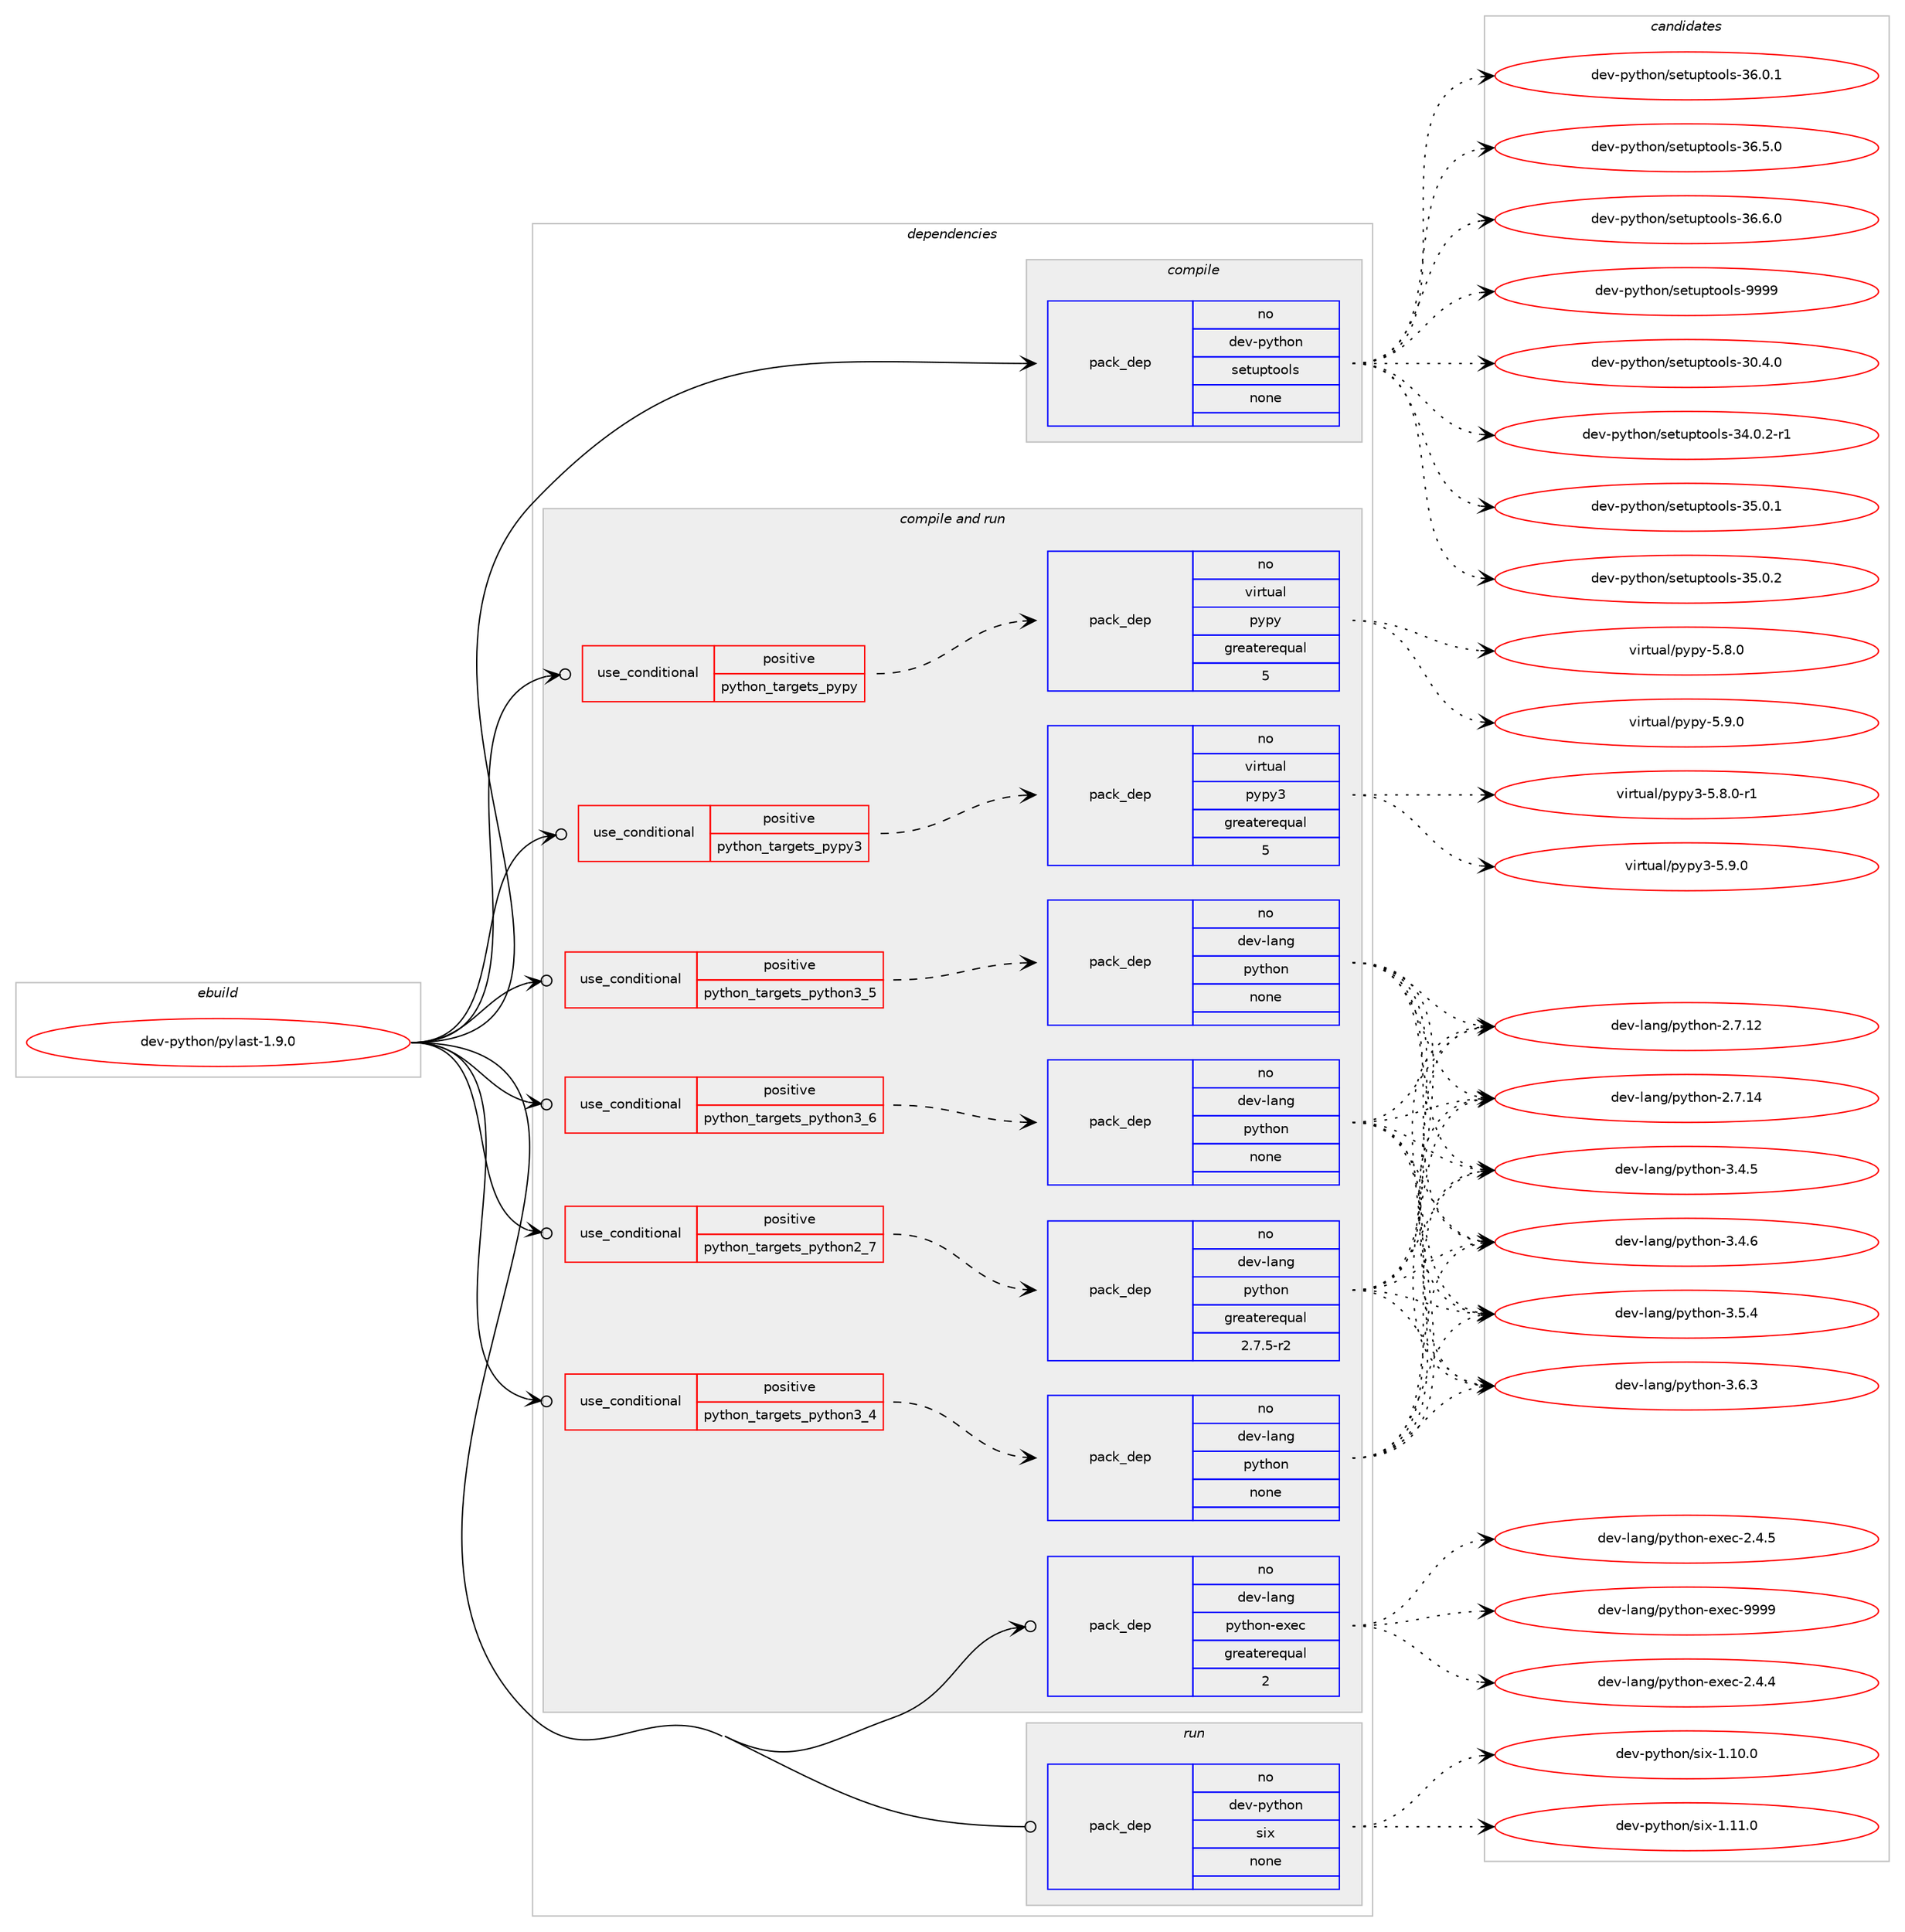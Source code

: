 digraph prolog {

# *************
# Graph options
# *************

newrank=true;
concentrate=true;
compound=true;
graph [rankdir=LR,fontname=Helvetica,fontsize=10,ranksep=1.5];#, ranksep=2.5, nodesep=0.2];
edge  [arrowhead=vee];
node  [fontname=Helvetica,fontsize=10];

# **********
# The ebuild
# **********

subgraph cluster_leftcol {
color=gray;
rank=same;
label=<<i>ebuild</i>>;
id [label="dev-python/pylast-1.9.0", color=red, width=4, href="../dev-python/pylast-1.9.0.svg"];
}

# ****************
# The dependencies
# ****************

subgraph cluster_midcol {
color=gray;
label=<<i>dependencies</i>>;
subgraph cluster_compile {
fillcolor="#eeeeee";
style=filled;
label=<<i>compile</i>>;
subgraph pack134553 {
dependency177143 [label=<<TABLE BORDER="0" CELLBORDER="1" CELLSPACING="0" CELLPADDING="4" WIDTH="220"><TR><TD ROWSPAN="6" CELLPADDING="30">pack_dep</TD></TR><TR><TD WIDTH="110">no</TD></TR><TR><TD>dev-python</TD></TR><TR><TD>setuptools</TD></TR><TR><TD>none</TD></TR><TR><TD></TD></TR></TABLE>>, shape=none, color=blue];
}
id:e -> dependency177143:w [weight=20,style="solid",arrowhead="vee"];
}
subgraph cluster_compileandrun {
fillcolor="#eeeeee";
style=filled;
label=<<i>compile and run</i>>;
subgraph cond38672 {
dependency177144 [label=<<TABLE BORDER="0" CELLBORDER="1" CELLSPACING="0" CELLPADDING="4"><TR><TD ROWSPAN="3" CELLPADDING="10">use_conditional</TD></TR><TR><TD>positive</TD></TR><TR><TD>python_targets_pypy</TD></TR></TABLE>>, shape=none, color=red];
subgraph pack134554 {
dependency177145 [label=<<TABLE BORDER="0" CELLBORDER="1" CELLSPACING="0" CELLPADDING="4" WIDTH="220"><TR><TD ROWSPAN="6" CELLPADDING="30">pack_dep</TD></TR><TR><TD WIDTH="110">no</TD></TR><TR><TD>virtual</TD></TR><TR><TD>pypy</TD></TR><TR><TD>greaterequal</TD></TR><TR><TD>5</TD></TR></TABLE>>, shape=none, color=blue];
}
dependency177144:e -> dependency177145:w [weight=20,style="dashed",arrowhead="vee"];
}
id:e -> dependency177144:w [weight=20,style="solid",arrowhead="odotvee"];
subgraph cond38673 {
dependency177146 [label=<<TABLE BORDER="0" CELLBORDER="1" CELLSPACING="0" CELLPADDING="4"><TR><TD ROWSPAN="3" CELLPADDING="10">use_conditional</TD></TR><TR><TD>positive</TD></TR><TR><TD>python_targets_pypy3</TD></TR></TABLE>>, shape=none, color=red];
subgraph pack134555 {
dependency177147 [label=<<TABLE BORDER="0" CELLBORDER="1" CELLSPACING="0" CELLPADDING="4" WIDTH="220"><TR><TD ROWSPAN="6" CELLPADDING="30">pack_dep</TD></TR><TR><TD WIDTH="110">no</TD></TR><TR><TD>virtual</TD></TR><TR><TD>pypy3</TD></TR><TR><TD>greaterequal</TD></TR><TR><TD>5</TD></TR></TABLE>>, shape=none, color=blue];
}
dependency177146:e -> dependency177147:w [weight=20,style="dashed",arrowhead="vee"];
}
id:e -> dependency177146:w [weight=20,style="solid",arrowhead="odotvee"];
subgraph cond38674 {
dependency177148 [label=<<TABLE BORDER="0" CELLBORDER="1" CELLSPACING="0" CELLPADDING="4"><TR><TD ROWSPAN="3" CELLPADDING="10">use_conditional</TD></TR><TR><TD>positive</TD></TR><TR><TD>python_targets_python2_7</TD></TR></TABLE>>, shape=none, color=red];
subgraph pack134556 {
dependency177149 [label=<<TABLE BORDER="0" CELLBORDER="1" CELLSPACING="0" CELLPADDING="4" WIDTH="220"><TR><TD ROWSPAN="6" CELLPADDING="30">pack_dep</TD></TR><TR><TD WIDTH="110">no</TD></TR><TR><TD>dev-lang</TD></TR><TR><TD>python</TD></TR><TR><TD>greaterequal</TD></TR><TR><TD>2.7.5-r2</TD></TR></TABLE>>, shape=none, color=blue];
}
dependency177148:e -> dependency177149:w [weight=20,style="dashed",arrowhead="vee"];
}
id:e -> dependency177148:w [weight=20,style="solid",arrowhead="odotvee"];
subgraph cond38675 {
dependency177150 [label=<<TABLE BORDER="0" CELLBORDER="1" CELLSPACING="0" CELLPADDING="4"><TR><TD ROWSPAN="3" CELLPADDING="10">use_conditional</TD></TR><TR><TD>positive</TD></TR><TR><TD>python_targets_python3_4</TD></TR></TABLE>>, shape=none, color=red];
subgraph pack134557 {
dependency177151 [label=<<TABLE BORDER="0" CELLBORDER="1" CELLSPACING="0" CELLPADDING="4" WIDTH="220"><TR><TD ROWSPAN="6" CELLPADDING="30">pack_dep</TD></TR><TR><TD WIDTH="110">no</TD></TR><TR><TD>dev-lang</TD></TR><TR><TD>python</TD></TR><TR><TD>none</TD></TR><TR><TD></TD></TR></TABLE>>, shape=none, color=blue];
}
dependency177150:e -> dependency177151:w [weight=20,style="dashed",arrowhead="vee"];
}
id:e -> dependency177150:w [weight=20,style="solid",arrowhead="odotvee"];
subgraph cond38676 {
dependency177152 [label=<<TABLE BORDER="0" CELLBORDER="1" CELLSPACING="0" CELLPADDING="4"><TR><TD ROWSPAN="3" CELLPADDING="10">use_conditional</TD></TR><TR><TD>positive</TD></TR><TR><TD>python_targets_python3_5</TD></TR></TABLE>>, shape=none, color=red];
subgraph pack134558 {
dependency177153 [label=<<TABLE BORDER="0" CELLBORDER="1" CELLSPACING="0" CELLPADDING="4" WIDTH="220"><TR><TD ROWSPAN="6" CELLPADDING="30">pack_dep</TD></TR><TR><TD WIDTH="110">no</TD></TR><TR><TD>dev-lang</TD></TR><TR><TD>python</TD></TR><TR><TD>none</TD></TR><TR><TD></TD></TR></TABLE>>, shape=none, color=blue];
}
dependency177152:e -> dependency177153:w [weight=20,style="dashed",arrowhead="vee"];
}
id:e -> dependency177152:w [weight=20,style="solid",arrowhead="odotvee"];
subgraph cond38677 {
dependency177154 [label=<<TABLE BORDER="0" CELLBORDER="1" CELLSPACING="0" CELLPADDING="4"><TR><TD ROWSPAN="3" CELLPADDING="10">use_conditional</TD></TR><TR><TD>positive</TD></TR><TR><TD>python_targets_python3_6</TD></TR></TABLE>>, shape=none, color=red];
subgraph pack134559 {
dependency177155 [label=<<TABLE BORDER="0" CELLBORDER="1" CELLSPACING="0" CELLPADDING="4" WIDTH="220"><TR><TD ROWSPAN="6" CELLPADDING="30">pack_dep</TD></TR><TR><TD WIDTH="110">no</TD></TR><TR><TD>dev-lang</TD></TR><TR><TD>python</TD></TR><TR><TD>none</TD></TR><TR><TD></TD></TR></TABLE>>, shape=none, color=blue];
}
dependency177154:e -> dependency177155:w [weight=20,style="dashed",arrowhead="vee"];
}
id:e -> dependency177154:w [weight=20,style="solid",arrowhead="odotvee"];
subgraph pack134560 {
dependency177156 [label=<<TABLE BORDER="0" CELLBORDER="1" CELLSPACING="0" CELLPADDING="4" WIDTH="220"><TR><TD ROWSPAN="6" CELLPADDING="30">pack_dep</TD></TR><TR><TD WIDTH="110">no</TD></TR><TR><TD>dev-lang</TD></TR><TR><TD>python-exec</TD></TR><TR><TD>greaterequal</TD></TR><TR><TD>2</TD></TR></TABLE>>, shape=none, color=blue];
}
id:e -> dependency177156:w [weight=20,style="solid",arrowhead="odotvee"];
}
subgraph cluster_run {
fillcolor="#eeeeee";
style=filled;
label=<<i>run</i>>;
subgraph pack134561 {
dependency177157 [label=<<TABLE BORDER="0" CELLBORDER="1" CELLSPACING="0" CELLPADDING="4" WIDTH="220"><TR><TD ROWSPAN="6" CELLPADDING="30">pack_dep</TD></TR><TR><TD WIDTH="110">no</TD></TR><TR><TD>dev-python</TD></TR><TR><TD>six</TD></TR><TR><TD>none</TD></TR><TR><TD></TD></TR></TABLE>>, shape=none, color=blue];
}
id:e -> dependency177157:w [weight=20,style="solid",arrowhead="odot"];
}
}

# **************
# The candidates
# **************

subgraph cluster_choices {
rank=same;
color=gray;
label=<<i>candidates</i>>;

subgraph choice134553 {
color=black;
nodesep=1;
choice100101118451121211161041111104711510111611711211611111110811545514846524648 [label="dev-python/setuptools-30.4.0", color=red, width=4,href="../dev-python/setuptools-30.4.0.svg"];
choice1001011184511212111610411111047115101116117112116111111108115455152464846504511449 [label="dev-python/setuptools-34.0.2-r1", color=red, width=4,href="../dev-python/setuptools-34.0.2-r1.svg"];
choice100101118451121211161041111104711510111611711211611111110811545515346484649 [label="dev-python/setuptools-35.0.1", color=red, width=4,href="../dev-python/setuptools-35.0.1.svg"];
choice100101118451121211161041111104711510111611711211611111110811545515346484650 [label="dev-python/setuptools-35.0.2", color=red, width=4,href="../dev-python/setuptools-35.0.2.svg"];
choice100101118451121211161041111104711510111611711211611111110811545515446484649 [label="dev-python/setuptools-36.0.1", color=red, width=4,href="../dev-python/setuptools-36.0.1.svg"];
choice100101118451121211161041111104711510111611711211611111110811545515446534648 [label="dev-python/setuptools-36.5.0", color=red, width=4,href="../dev-python/setuptools-36.5.0.svg"];
choice100101118451121211161041111104711510111611711211611111110811545515446544648 [label="dev-python/setuptools-36.6.0", color=red, width=4,href="../dev-python/setuptools-36.6.0.svg"];
choice10010111845112121116104111110471151011161171121161111111081154557575757 [label="dev-python/setuptools-9999", color=red, width=4,href="../dev-python/setuptools-9999.svg"];
dependency177143:e -> choice100101118451121211161041111104711510111611711211611111110811545514846524648:w [style=dotted,weight="100"];
dependency177143:e -> choice1001011184511212111610411111047115101116117112116111111108115455152464846504511449:w [style=dotted,weight="100"];
dependency177143:e -> choice100101118451121211161041111104711510111611711211611111110811545515346484649:w [style=dotted,weight="100"];
dependency177143:e -> choice100101118451121211161041111104711510111611711211611111110811545515346484650:w [style=dotted,weight="100"];
dependency177143:e -> choice100101118451121211161041111104711510111611711211611111110811545515446484649:w [style=dotted,weight="100"];
dependency177143:e -> choice100101118451121211161041111104711510111611711211611111110811545515446534648:w [style=dotted,weight="100"];
dependency177143:e -> choice100101118451121211161041111104711510111611711211611111110811545515446544648:w [style=dotted,weight="100"];
dependency177143:e -> choice10010111845112121116104111110471151011161171121161111111081154557575757:w [style=dotted,weight="100"];
}
subgraph choice134554 {
color=black;
nodesep=1;
choice1181051141161179710847112121112121455346564648 [label="virtual/pypy-5.8.0", color=red, width=4,href="../virtual/pypy-5.8.0.svg"];
choice1181051141161179710847112121112121455346574648 [label="virtual/pypy-5.9.0", color=red, width=4,href="../virtual/pypy-5.9.0.svg"];
dependency177145:e -> choice1181051141161179710847112121112121455346564648:w [style=dotted,weight="100"];
dependency177145:e -> choice1181051141161179710847112121112121455346574648:w [style=dotted,weight="100"];
}
subgraph choice134555 {
color=black;
nodesep=1;
choice1181051141161179710847112121112121514553465646484511449 [label="virtual/pypy3-5.8.0-r1", color=red, width=4,href="../virtual/pypy3-5.8.0-r1.svg"];
choice118105114116117971084711212111212151455346574648 [label="virtual/pypy3-5.9.0", color=red, width=4,href="../virtual/pypy3-5.9.0.svg"];
dependency177147:e -> choice1181051141161179710847112121112121514553465646484511449:w [style=dotted,weight="100"];
dependency177147:e -> choice118105114116117971084711212111212151455346574648:w [style=dotted,weight="100"];
}
subgraph choice134556 {
color=black;
nodesep=1;
choice10010111845108971101034711212111610411111045504655464950 [label="dev-lang/python-2.7.12", color=red, width=4,href="../dev-lang/python-2.7.12.svg"];
choice10010111845108971101034711212111610411111045504655464952 [label="dev-lang/python-2.7.14", color=red, width=4,href="../dev-lang/python-2.7.14.svg"];
choice100101118451089711010347112121116104111110455146524653 [label="dev-lang/python-3.4.5", color=red, width=4,href="../dev-lang/python-3.4.5.svg"];
choice100101118451089711010347112121116104111110455146524654 [label="dev-lang/python-3.4.6", color=red, width=4,href="../dev-lang/python-3.4.6.svg"];
choice100101118451089711010347112121116104111110455146534652 [label="dev-lang/python-3.5.4", color=red, width=4,href="../dev-lang/python-3.5.4.svg"];
choice100101118451089711010347112121116104111110455146544651 [label="dev-lang/python-3.6.3", color=red, width=4,href="../dev-lang/python-3.6.3.svg"];
dependency177149:e -> choice10010111845108971101034711212111610411111045504655464950:w [style=dotted,weight="100"];
dependency177149:e -> choice10010111845108971101034711212111610411111045504655464952:w [style=dotted,weight="100"];
dependency177149:e -> choice100101118451089711010347112121116104111110455146524653:w [style=dotted,weight="100"];
dependency177149:e -> choice100101118451089711010347112121116104111110455146524654:w [style=dotted,weight="100"];
dependency177149:e -> choice100101118451089711010347112121116104111110455146534652:w [style=dotted,weight="100"];
dependency177149:e -> choice100101118451089711010347112121116104111110455146544651:w [style=dotted,weight="100"];
}
subgraph choice134557 {
color=black;
nodesep=1;
choice10010111845108971101034711212111610411111045504655464950 [label="dev-lang/python-2.7.12", color=red, width=4,href="../dev-lang/python-2.7.12.svg"];
choice10010111845108971101034711212111610411111045504655464952 [label="dev-lang/python-2.7.14", color=red, width=4,href="../dev-lang/python-2.7.14.svg"];
choice100101118451089711010347112121116104111110455146524653 [label="dev-lang/python-3.4.5", color=red, width=4,href="../dev-lang/python-3.4.5.svg"];
choice100101118451089711010347112121116104111110455146524654 [label="dev-lang/python-3.4.6", color=red, width=4,href="../dev-lang/python-3.4.6.svg"];
choice100101118451089711010347112121116104111110455146534652 [label="dev-lang/python-3.5.4", color=red, width=4,href="../dev-lang/python-3.5.4.svg"];
choice100101118451089711010347112121116104111110455146544651 [label="dev-lang/python-3.6.3", color=red, width=4,href="../dev-lang/python-3.6.3.svg"];
dependency177151:e -> choice10010111845108971101034711212111610411111045504655464950:w [style=dotted,weight="100"];
dependency177151:e -> choice10010111845108971101034711212111610411111045504655464952:w [style=dotted,weight="100"];
dependency177151:e -> choice100101118451089711010347112121116104111110455146524653:w [style=dotted,weight="100"];
dependency177151:e -> choice100101118451089711010347112121116104111110455146524654:w [style=dotted,weight="100"];
dependency177151:e -> choice100101118451089711010347112121116104111110455146534652:w [style=dotted,weight="100"];
dependency177151:e -> choice100101118451089711010347112121116104111110455146544651:w [style=dotted,weight="100"];
}
subgraph choice134558 {
color=black;
nodesep=1;
choice10010111845108971101034711212111610411111045504655464950 [label="dev-lang/python-2.7.12", color=red, width=4,href="../dev-lang/python-2.7.12.svg"];
choice10010111845108971101034711212111610411111045504655464952 [label="dev-lang/python-2.7.14", color=red, width=4,href="../dev-lang/python-2.7.14.svg"];
choice100101118451089711010347112121116104111110455146524653 [label="dev-lang/python-3.4.5", color=red, width=4,href="../dev-lang/python-3.4.5.svg"];
choice100101118451089711010347112121116104111110455146524654 [label="dev-lang/python-3.4.6", color=red, width=4,href="../dev-lang/python-3.4.6.svg"];
choice100101118451089711010347112121116104111110455146534652 [label="dev-lang/python-3.5.4", color=red, width=4,href="../dev-lang/python-3.5.4.svg"];
choice100101118451089711010347112121116104111110455146544651 [label="dev-lang/python-3.6.3", color=red, width=4,href="../dev-lang/python-3.6.3.svg"];
dependency177153:e -> choice10010111845108971101034711212111610411111045504655464950:w [style=dotted,weight="100"];
dependency177153:e -> choice10010111845108971101034711212111610411111045504655464952:w [style=dotted,weight="100"];
dependency177153:e -> choice100101118451089711010347112121116104111110455146524653:w [style=dotted,weight="100"];
dependency177153:e -> choice100101118451089711010347112121116104111110455146524654:w [style=dotted,weight="100"];
dependency177153:e -> choice100101118451089711010347112121116104111110455146534652:w [style=dotted,weight="100"];
dependency177153:e -> choice100101118451089711010347112121116104111110455146544651:w [style=dotted,weight="100"];
}
subgraph choice134559 {
color=black;
nodesep=1;
choice10010111845108971101034711212111610411111045504655464950 [label="dev-lang/python-2.7.12", color=red, width=4,href="../dev-lang/python-2.7.12.svg"];
choice10010111845108971101034711212111610411111045504655464952 [label="dev-lang/python-2.7.14", color=red, width=4,href="../dev-lang/python-2.7.14.svg"];
choice100101118451089711010347112121116104111110455146524653 [label="dev-lang/python-3.4.5", color=red, width=4,href="../dev-lang/python-3.4.5.svg"];
choice100101118451089711010347112121116104111110455146524654 [label="dev-lang/python-3.4.6", color=red, width=4,href="../dev-lang/python-3.4.6.svg"];
choice100101118451089711010347112121116104111110455146534652 [label="dev-lang/python-3.5.4", color=red, width=4,href="../dev-lang/python-3.5.4.svg"];
choice100101118451089711010347112121116104111110455146544651 [label="dev-lang/python-3.6.3", color=red, width=4,href="../dev-lang/python-3.6.3.svg"];
dependency177155:e -> choice10010111845108971101034711212111610411111045504655464950:w [style=dotted,weight="100"];
dependency177155:e -> choice10010111845108971101034711212111610411111045504655464952:w [style=dotted,weight="100"];
dependency177155:e -> choice100101118451089711010347112121116104111110455146524653:w [style=dotted,weight="100"];
dependency177155:e -> choice100101118451089711010347112121116104111110455146524654:w [style=dotted,weight="100"];
dependency177155:e -> choice100101118451089711010347112121116104111110455146534652:w [style=dotted,weight="100"];
dependency177155:e -> choice100101118451089711010347112121116104111110455146544651:w [style=dotted,weight="100"];
}
subgraph choice134560 {
color=black;
nodesep=1;
choice1001011184510897110103471121211161041111104510112010199455046524652 [label="dev-lang/python-exec-2.4.4", color=red, width=4,href="../dev-lang/python-exec-2.4.4.svg"];
choice1001011184510897110103471121211161041111104510112010199455046524653 [label="dev-lang/python-exec-2.4.5", color=red, width=4,href="../dev-lang/python-exec-2.4.5.svg"];
choice10010111845108971101034711212111610411111045101120101994557575757 [label="dev-lang/python-exec-9999", color=red, width=4,href="../dev-lang/python-exec-9999.svg"];
dependency177156:e -> choice1001011184510897110103471121211161041111104510112010199455046524652:w [style=dotted,weight="100"];
dependency177156:e -> choice1001011184510897110103471121211161041111104510112010199455046524653:w [style=dotted,weight="100"];
dependency177156:e -> choice10010111845108971101034711212111610411111045101120101994557575757:w [style=dotted,weight="100"];
}
subgraph choice134561 {
color=black;
nodesep=1;
choice100101118451121211161041111104711510512045494649484648 [label="dev-python/six-1.10.0", color=red, width=4,href="../dev-python/six-1.10.0.svg"];
choice100101118451121211161041111104711510512045494649494648 [label="dev-python/six-1.11.0", color=red, width=4,href="../dev-python/six-1.11.0.svg"];
dependency177157:e -> choice100101118451121211161041111104711510512045494649484648:w [style=dotted,weight="100"];
dependency177157:e -> choice100101118451121211161041111104711510512045494649494648:w [style=dotted,weight="100"];
}
}

}
